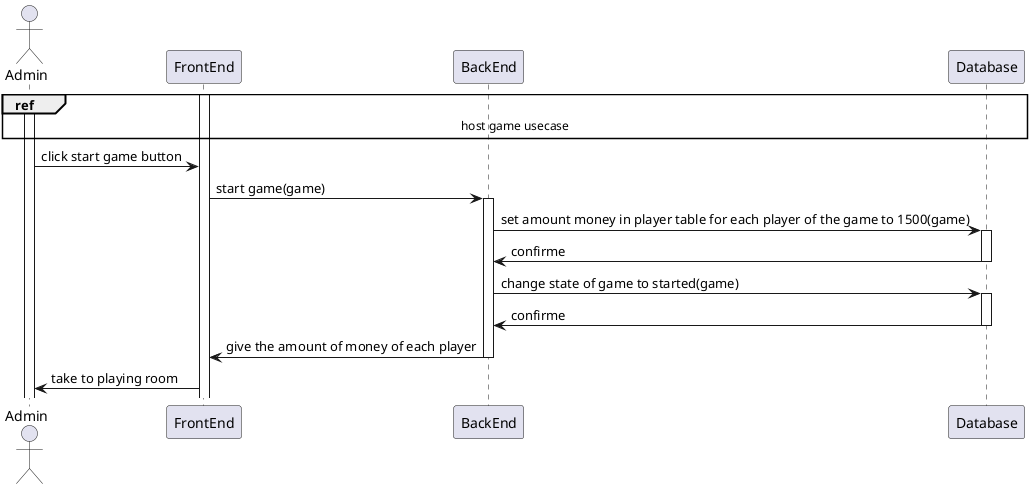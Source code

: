 @startuml

actor Admin

Activate Admin
Activate FrontEnd

ref over Admin, FrontEnd, BackEnd, Database : host game usecase

Admin ->  FrontEnd : click start game button

FrontEnd -> BackEnd : start game(game)
Activate BackEnd

BackEnd -> Database : set amount money in player table for each player of the game to 1500(game)
Activate Database

Database -> BackEnd : confirme
deactivate Database

BackEnd -> Database : change state of game to started(game)
Activate Database

Database -> BackEnd : confirme
deactivate Database

BackEnd -> FrontEnd : give the amount of money of each player
deactivate BackEnd

FrontEnd -> Admin : take to playing room

@enduml
